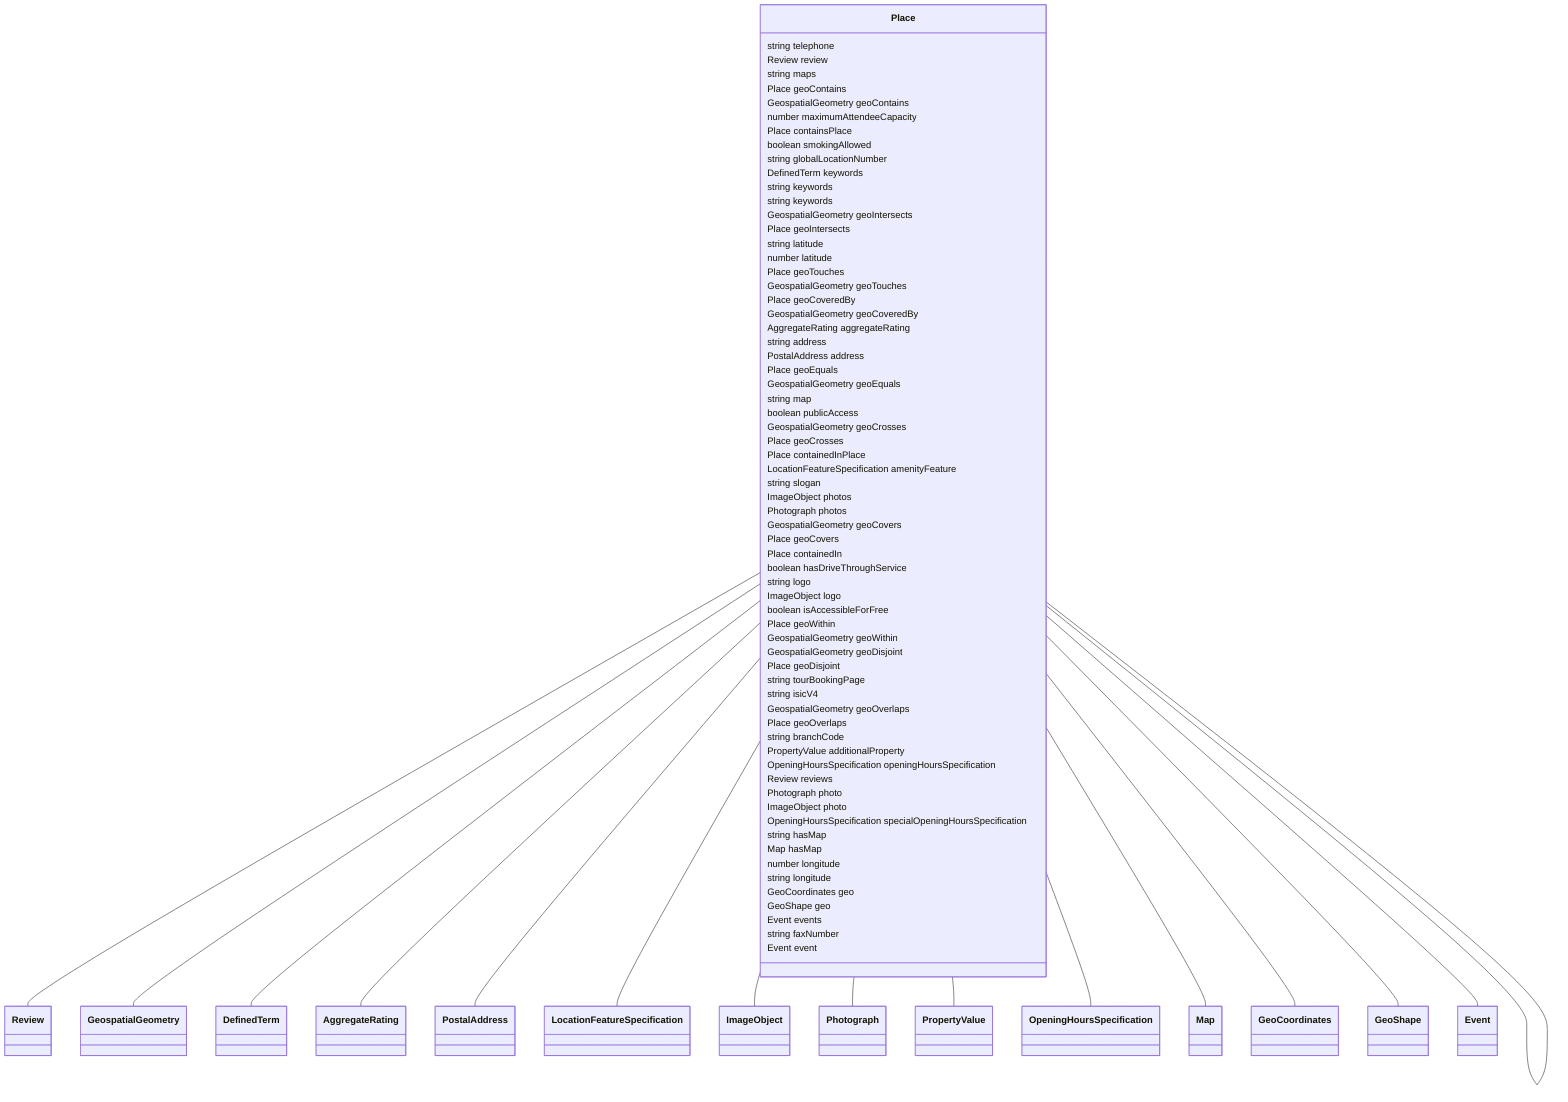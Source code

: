 classDiagram
  Place -- Review
  Place -- Place
  Place -- GeospatialGeometry
  Place -- DefinedTerm
  Place -- AggregateRating
  Place -- PostalAddress
  Place -- LocationFeatureSpecification
  Place -- ImageObject
  Place -- Photograph
  Place -- PropertyValue
  Place -- OpeningHoursSpecification
  Place -- Map
  Place -- GeoCoordinates
  Place -- GeoShape
  Place -- Event


class Place {

  string telephone
  Review review
  string maps
  Place geoContains
  GeospatialGeometry geoContains
  number maximumAttendeeCapacity
  Place containsPlace
  boolean smokingAllowed
  string globalLocationNumber
  DefinedTerm keywords
  string keywords
  string keywords
  GeospatialGeometry geoIntersects
  Place geoIntersects
  string latitude
  number latitude
  Place geoTouches
  GeospatialGeometry geoTouches
  Place geoCoveredBy
  GeospatialGeometry geoCoveredBy
  AggregateRating aggregateRating
  string address
  PostalAddress address
  Place geoEquals
  GeospatialGeometry geoEquals
  string map
  boolean publicAccess
  GeospatialGeometry geoCrosses
  Place geoCrosses
  Place containedInPlace
  LocationFeatureSpecification amenityFeature
  string slogan
  ImageObject photos
  Photograph photos
  GeospatialGeometry geoCovers
  Place geoCovers
  Place containedIn
  boolean hasDriveThroughService
  string logo
  ImageObject logo
  boolean isAccessibleForFree
  Place geoWithin
  GeospatialGeometry geoWithin
  GeospatialGeometry geoDisjoint
  Place geoDisjoint
  string tourBookingPage
  string isicV4
  GeospatialGeometry geoOverlaps
  Place geoOverlaps
  string branchCode
  PropertyValue additionalProperty
  OpeningHoursSpecification openingHoursSpecification
  Review reviews
  Photograph photo
  ImageObject photo
  OpeningHoursSpecification specialOpeningHoursSpecification
  string hasMap
  Map hasMap
  number longitude
  string longitude
  GeoCoordinates geo
  GeoShape geo
  Event events
  string faxNumber
  Event event

 }